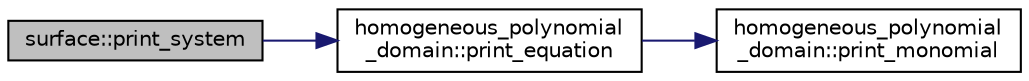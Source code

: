 digraph "surface::print_system"
{
  edge [fontname="Helvetica",fontsize="10",labelfontname="Helvetica",labelfontsize="10"];
  node [fontname="Helvetica",fontsize="10",shape=record];
  rankdir="LR";
  Node4864 [label="surface::print_system",height=0.2,width=0.4,color="black", fillcolor="grey75", style="filled", fontcolor="black"];
  Node4864 -> Node4865 [color="midnightblue",fontsize="10",style="solid",fontname="Helvetica"];
  Node4865 [label="homogeneous_polynomial\l_domain::print_equation",height=0.2,width=0.4,color="black", fillcolor="white", style="filled",URL="$d2/da7/classhomogeneous__polynomial__domain.html#a39fe7da58a442801d7c8be1121a57bfe"];
  Node4865 -> Node4866 [color="midnightblue",fontsize="10",style="solid",fontname="Helvetica"];
  Node4866 [label="homogeneous_polynomial\l_domain::print_monomial",height=0.2,width=0.4,color="black", fillcolor="white", style="filled",URL="$d2/da7/classhomogeneous__polynomial__domain.html#aba45b13898b259a147e45bf92a622fd8"];
}
